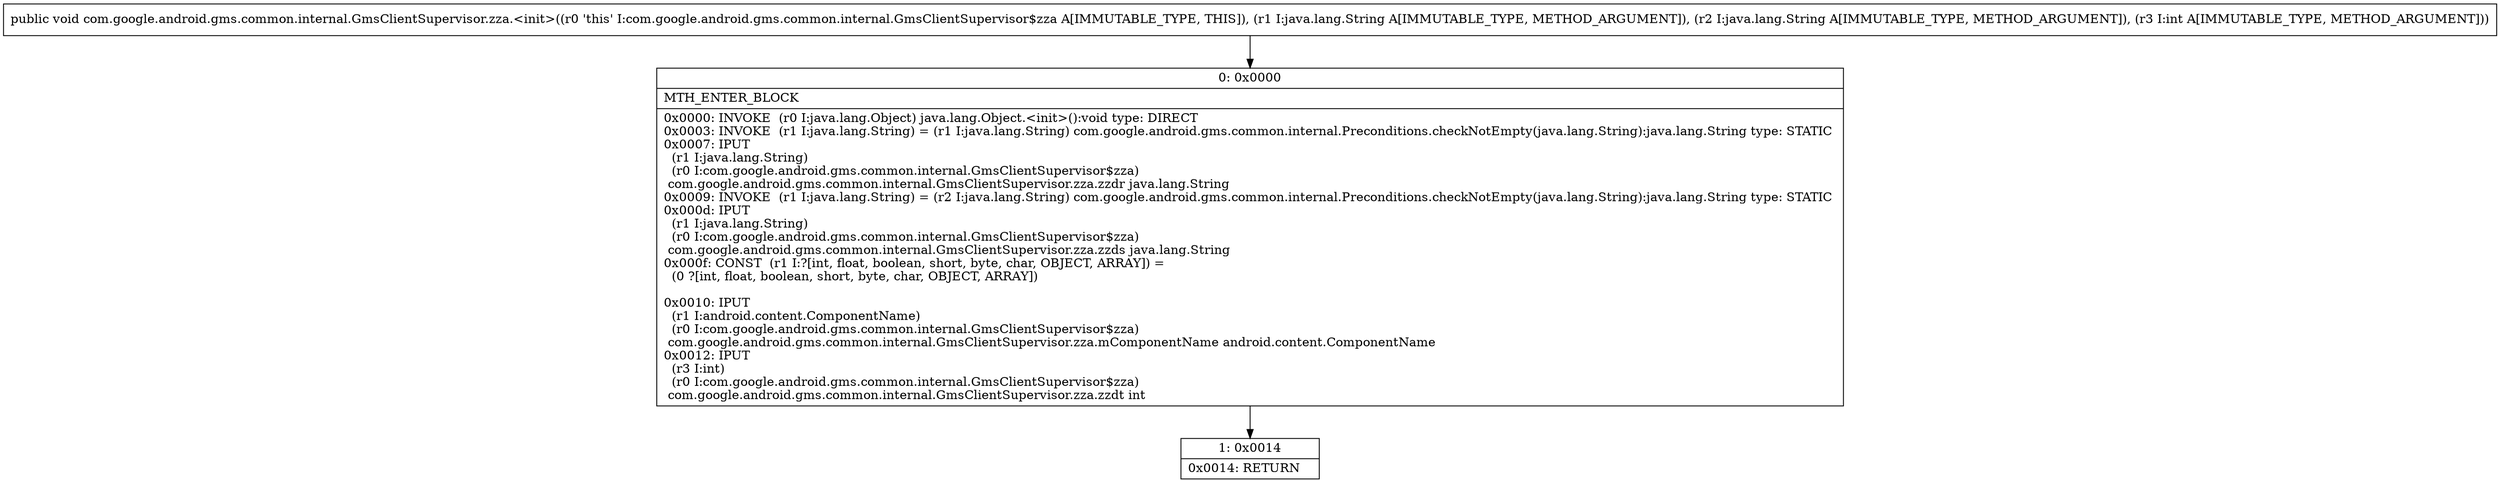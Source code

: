digraph "CFG forcom.google.android.gms.common.internal.GmsClientSupervisor.zza.\<init\>(Ljava\/lang\/String;Ljava\/lang\/String;I)V" {
Node_0 [shape=record,label="{0\:\ 0x0000|MTH_ENTER_BLOCK\l|0x0000: INVOKE  (r0 I:java.lang.Object) java.lang.Object.\<init\>():void type: DIRECT \l0x0003: INVOKE  (r1 I:java.lang.String) = (r1 I:java.lang.String) com.google.android.gms.common.internal.Preconditions.checkNotEmpty(java.lang.String):java.lang.String type: STATIC \l0x0007: IPUT  \l  (r1 I:java.lang.String)\l  (r0 I:com.google.android.gms.common.internal.GmsClientSupervisor$zza)\l com.google.android.gms.common.internal.GmsClientSupervisor.zza.zzdr java.lang.String \l0x0009: INVOKE  (r1 I:java.lang.String) = (r2 I:java.lang.String) com.google.android.gms.common.internal.Preconditions.checkNotEmpty(java.lang.String):java.lang.String type: STATIC \l0x000d: IPUT  \l  (r1 I:java.lang.String)\l  (r0 I:com.google.android.gms.common.internal.GmsClientSupervisor$zza)\l com.google.android.gms.common.internal.GmsClientSupervisor.zza.zzds java.lang.String \l0x000f: CONST  (r1 I:?[int, float, boolean, short, byte, char, OBJECT, ARRAY]) = \l  (0 ?[int, float, boolean, short, byte, char, OBJECT, ARRAY])\l \l0x0010: IPUT  \l  (r1 I:android.content.ComponentName)\l  (r0 I:com.google.android.gms.common.internal.GmsClientSupervisor$zza)\l com.google.android.gms.common.internal.GmsClientSupervisor.zza.mComponentName android.content.ComponentName \l0x0012: IPUT  \l  (r3 I:int)\l  (r0 I:com.google.android.gms.common.internal.GmsClientSupervisor$zza)\l com.google.android.gms.common.internal.GmsClientSupervisor.zza.zzdt int \l}"];
Node_1 [shape=record,label="{1\:\ 0x0014|0x0014: RETURN   \l}"];
MethodNode[shape=record,label="{public void com.google.android.gms.common.internal.GmsClientSupervisor.zza.\<init\>((r0 'this' I:com.google.android.gms.common.internal.GmsClientSupervisor$zza A[IMMUTABLE_TYPE, THIS]), (r1 I:java.lang.String A[IMMUTABLE_TYPE, METHOD_ARGUMENT]), (r2 I:java.lang.String A[IMMUTABLE_TYPE, METHOD_ARGUMENT]), (r3 I:int A[IMMUTABLE_TYPE, METHOD_ARGUMENT])) }"];
MethodNode -> Node_0;
Node_0 -> Node_1;
}

